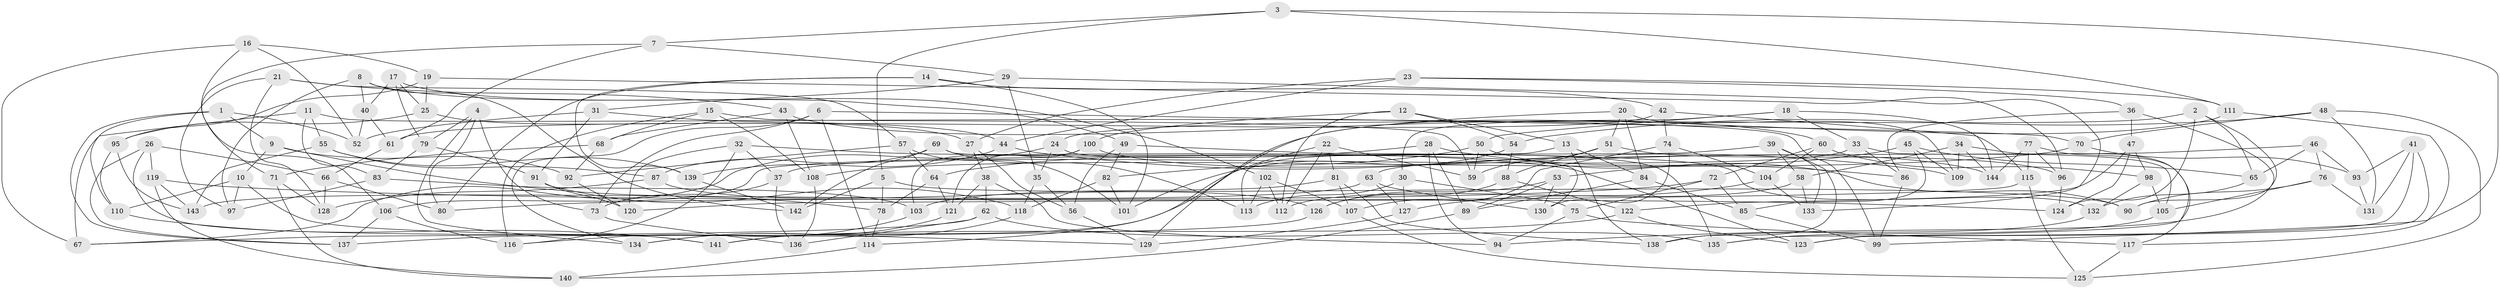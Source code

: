// Generated by graph-tools (version 1.1) at 2025/58/03/09/25 04:58:22]
// undirected, 144 vertices, 288 edges
graph export_dot {
graph [start="1"]
  node [color=gray90,style=filled];
  1;
  2;
  3;
  4;
  5;
  6;
  7;
  8;
  9;
  10;
  11;
  12;
  13;
  14;
  15;
  16;
  17;
  18;
  19;
  20;
  21;
  22;
  23;
  24;
  25;
  26;
  27;
  28;
  29;
  30;
  31;
  32;
  33;
  34;
  35;
  36;
  37;
  38;
  39;
  40;
  41;
  42;
  43;
  44;
  45;
  46;
  47;
  48;
  49;
  50;
  51;
  52;
  53;
  54;
  55;
  56;
  57;
  58;
  59;
  60;
  61;
  62;
  63;
  64;
  65;
  66;
  67;
  68;
  69;
  70;
  71;
  72;
  73;
  74;
  75;
  76;
  77;
  78;
  79;
  80;
  81;
  82;
  83;
  84;
  85;
  86;
  87;
  88;
  89;
  90;
  91;
  92;
  93;
  94;
  95;
  96;
  97;
  98;
  99;
  100;
  101;
  102;
  103;
  104;
  105;
  106;
  107;
  108;
  109;
  110;
  111;
  112;
  113;
  114;
  115;
  116;
  117;
  118;
  119;
  120;
  121;
  122;
  123;
  124;
  125;
  126;
  127;
  128;
  129;
  130;
  131;
  132;
  133;
  134;
  135;
  136;
  137;
  138;
  139;
  140;
  141;
  142;
  143;
  144;
  1 -- 137;
  1 -- 110;
  1 -- 9;
  1 -- 52;
  2 -- 124;
  2 -- 24;
  2 -- 65;
  2 -- 90;
  3 -- 7;
  3 -- 5;
  3 -- 99;
  3 -- 111;
  4 -- 73;
  4 -- 80;
  4 -- 134;
  4 -- 79;
  5 -- 78;
  5 -- 90;
  5 -- 142;
  6 -- 73;
  6 -- 114;
  6 -- 134;
  6 -- 70;
  7 -- 61;
  7 -- 29;
  7 -- 71;
  8 -- 142;
  8 -- 97;
  8 -- 49;
  8 -- 40;
  9 -- 92;
  9 -- 78;
  9 -- 10;
  10 -- 129;
  10 -- 97;
  10 -- 110;
  11 -- 55;
  11 -- 67;
  11 -- 83;
  11 -- 99;
  12 -- 112;
  12 -- 54;
  12 -- 13;
  12 -- 100;
  13 -- 84;
  13 -- 138;
  13 -- 113;
  14 -- 80;
  14 -- 139;
  14 -- 42;
  14 -- 101;
  15 -- 59;
  15 -- 68;
  15 -- 116;
  15 -- 108;
  16 -- 52;
  16 -- 19;
  16 -- 67;
  16 -- 106;
  17 -- 25;
  17 -- 102;
  17 -- 79;
  17 -- 40;
  18 -- 30;
  18 -- 33;
  18 -- 144;
  18 -- 50;
  19 -- 95;
  19 -- 96;
  19 -- 25;
  20 -- 84;
  20 -- 129;
  20 -- 51;
  20 -- 109;
  21 -- 43;
  21 -- 57;
  21 -- 128;
  21 -- 97;
  22 -- 59;
  22 -- 141;
  22 -- 81;
  22 -- 112;
  23 -- 111;
  23 -- 44;
  23 -- 27;
  23 -- 36;
  24 -- 135;
  24 -- 35;
  24 -- 67;
  25 -- 27;
  25 -- 95;
  26 -- 141;
  26 -- 119;
  26 -- 66;
  26 -- 137;
  27 -- 38;
  27 -- 56;
  28 -- 64;
  28 -- 89;
  28 -- 86;
  28 -- 94;
  29 -- 35;
  29 -- 133;
  29 -- 31;
  30 -- 127;
  30 -- 75;
  30 -- 113;
  31 -- 52;
  31 -- 44;
  31 -- 91;
  32 -- 123;
  32 -- 37;
  32 -- 116;
  32 -- 120;
  33 -- 37;
  33 -- 86;
  33 -- 105;
  34 -- 58;
  34 -- 144;
  34 -- 109;
  34 -- 117;
  35 -- 118;
  35 -- 56;
  36 -- 86;
  36 -- 94;
  36 -- 47;
  37 -- 73;
  37 -- 136;
  38 -- 121;
  38 -- 62;
  38 -- 94;
  39 -- 106;
  39 -- 133;
  39 -- 138;
  39 -- 58;
  40 -- 61;
  40 -- 52;
  41 -- 93;
  41 -- 131;
  41 -- 135;
  41 -- 123;
  42 -- 74;
  42 -- 115;
  42 -- 61;
  43 -- 108;
  43 -- 68;
  43 -- 60;
  44 -- 109;
  44 -- 139;
  45 -- 53;
  45 -- 85;
  45 -- 109;
  45 -- 65;
  46 -- 65;
  46 -- 63;
  46 -- 76;
  46 -- 93;
  47 -- 122;
  47 -- 98;
  47 -- 124;
  48 -- 131;
  48 -- 54;
  48 -- 70;
  48 -- 125;
  49 -- 132;
  49 -- 56;
  49 -- 82;
  50 -- 90;
  50 -- 59;
  50 -- 82;
  51 -- 96;
  51 -- 88;
  51 -- 59;
  53 -- 89;
  53 -- 126;
  53 -- 130;
  54 -- 88;
  54 -- 101;
  55 -- 139;
  55 -- 87;
  55 -- 143;
  56 -- 129;
  57 -- 64;
  57 -- 92;
  57 -- 101;
  58 -- 112;
  58 -- 133;
  60 -- 72;
  60 -- 98;
  60 -- 104;
  61 -- 66;
  62 -- 135;
  62 -- 67;
  62 -- 136;
  63 -- 143;
  63 -- 130;
  63 -- 127;
  64 -- 78;
  64 -- 121;
  65 -- 132;
  66 -- 128;
  66 -- 80;
  68 -- 92;
  68 -- 71;
  69 -- 130;
  69 -- 87;
  69 -- 113;
  69 -- 142;
  70 -- 108;
  70 -- 93;
  71 -- 140;
  71 -- 128;
  72 -- 75;
  72 -- 85;
  72 -- 80;
  73 -- 136;
  74 -- 107;
  74 -- 130;
  74 -- 104;
  75 -- 94;
  75 -- 117;
  76 -- 90;
  76 -- 105;
  76 -- 131;
  77 -- 144;
  77 -- 123;
  77 -- 96;
  77 -- 115;
  78 -- 114;
  79 -- 91;
  79 -- 83;
  81 -- 138;
  81 -- 107;
  81 -- 103;
  82 -- 101;
  82 -- 118;
  83 -- 97;
  83 -- 103;
  84 -- 89;
  84 -- 85;
  85 -- 99;
  86 -- 99;
  87 -- 126;
  87 -- 128;
  88 -- 122;
  88 -- 126;
  89 -- 140;
  91 -- 120;
  91 -- 118;
  92 -- 120;
  93 -- 131;
  95 -- 110;
  95 -- 143;
  96 -- 124;
  98 -- 132;
  98 -- 105;
  100 -- 103;
  100 -- 121;
  100 -- 144;
  102 -- 113;
  102 -- 107;
  102 -- 112;
  103 -- 116;
  104 -- 127;
  104 -- 133;
  105 -- 135;
  106 -- 116;
  106 -- 137;
  107 -- 125;
  108 -- 136;
  110 -- 141;
  111 -- 117;
  111 -- 114;
  114 -- 140;
  115 -- 125;
  115 -- 120;
  117 -- 125;
  118 -- 134;
  119 -- 143;
  119 -- 140;
  119 -- 124;
  121 -- 134;
  122 -- 123;
  122 -- 141;
  126 -- 137;
  127 -- 129;
  132 -- 138;
  139 -- 142;
}
